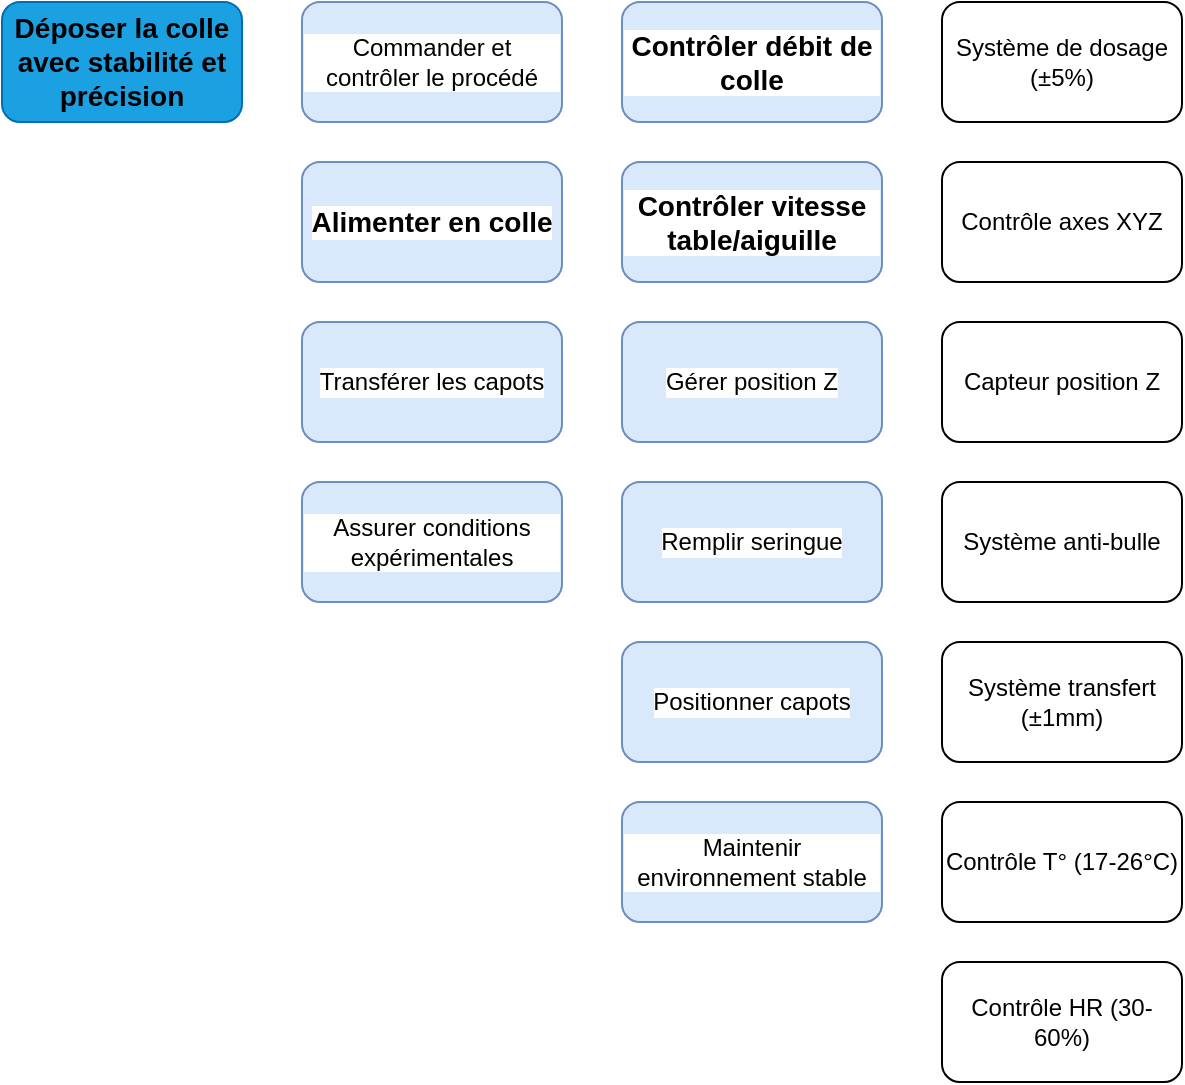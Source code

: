 <mxfile version="26.0.10">
  <diagram name="Page-1" id="QGjMv8LrLS21k3CkNhZE">
    <mxGraphModel dx="1434" dy="762" grid="1" gridSize="10" guides="1" tooltips="1" connect="1" arrows="1" fold="1" page="1" pageScale="1" pageWidth="827" pageHeight="1169" math="0" shadow="0">
      <root>
        <mxCell id="0" />
        <mxCell id="1" parent="0" />
        <mxCell id="Xr2quWgWzoAM4Jd-oPhX-1" value="&lt;span style=&quot;color: rgb(0, 0, 0); font-family: Arial, sans-serif; font-size: 14px; font-weight: 700;&quot;&gt;Déposer la colle avec stabilité et précision&lt;/span&gt;" style="rounded=1;whiteSpace=wrap;html=1;fillColor=#1ba1e2;fontColor=#ffffff;strokeColor=#006EAF;" vertex="1" parent="1">
          <mxGeometry x="100" y="270" width="120" height="60" as="geometry" />
        </mxCell>
        <mxCell id="Xr2quWgWzoAM4Jd-oPhX-2" value="&lt;span style=&quot;font-family: Arial, sans-serif; font-size: 14px; font-weight: 700;&quot;&gt;Alimenter en colle&lt;/span&gt;" style="rounded=1;whiteSpace=wrap;html=1;labelBackgroundColor=default;labelBorderColor=none;textShadow=0;fillColor=#dae8fc;strokeColor=#6c8ebf;" vertex="1" parent="1">
          <mxGeometry x="250" y="350" width="130" height="60" as="geometry" />
        </mxCell>
        <mxCell id="Xr2quWgWzoAM4Jd-oPhX-3" value="&lt;div&gt;Transférer les capots&lt;/div&gt;" style="rounded=1;whiteSpace=wrap;html=1;labelBackgroundColor=default;labelBorderColor=none;textShadow=0;fillColor=#dae8fc;strokeColor=#6c8ebf;" vertex="1" parent="1">
          <mxGeometry x="250" y="430" width="130" height="60" as="geometry" />
        </mxCell>
        <mxCell id="Xr2quWgWzoAM4Jd-oPhX-5" value="&lt;span style=&quot;font-family: Arial, sans-serif; font-size: 14px; font-weight: 700;&quot;&gt;Contrôler débit de colle&lt;/span&gt;" style="rounded=1;whiteSpace=wrap;html=1;labelBackgroundColor=default;labelBorderColor=none;textShadow=0;fillColor=#dae8fc;strokeColor=#6c8ebf;" vertex="1" parent="1">
          <mxGeometry x="410" y="270" width="130" height="60" as="geometry" />
        </mxCell>
        <mxCell id="Xr2quWgWzoAM4Jd-oPhX-6" value="&lt;span style=&quot;font-family: Arial, sans-serif; font-size: 14px; font-weight: 700;&quot;&gt;Contrôler vitesse table/aiguille&lt;/span&gt;" style="rounded=1;whiteSpace=wrap;html=1;labelBackgroundColor=default;labelBorderColor=none;textShadow=0;fillColor=#dae8fc;strokeColor=#6c8ebf;" vertex="1" parent="1">
          <mxGeometry x="410" y="350" width="130" height="60" as="geometry" />
        </mxCell>
        <mxCell id="Xr2quWgWzoAM4Jd-oPhX-7" value="Gérer position Z" style="rounded=1;whiteSpace=wrap;html=1;labelBackgroundColor=default;labelBorderColor=none;textShadow=0;fillColor=#dae8fc;strokeColor=#6c8ebf;" vertex="1" parent="1">
          <mxGeometry x="410" y="430" width="130" height="60" as="geometry" />
        </mxCell>
        <mxCell id="Xr2quWgWzoAM4Jd-oPhX-8" value="Remplir seringue" style="rounded=1;whiteSpace=wrap;html=1;labelBackgroundColor=default;labelBorderColor=none;textShadow=0;fillColor=#dae8fc;strokeColor=#6c8ebf;" vertex="1" parent="1">
          <mxGeometry x="410" y="510" width="130" height="60" as="geometry" />
        </mxCell>
        <mxCell id="Xr2quWgWzoAM4Jd-oPhX-11" value="Commander et contrôler le procédé" style="rounded=1;whiteSpace=wrap;html=1;labelBackgroundColor=default;labelBorderColor=none;textShadow=0;fillColor=#dae8fc;strokeColor=#6c8ebf;" vertex="1" parent="1">
          <mxGeometry x="250" y="270" width="130" height="60" as="geometry" />
        </mxCell>
        <mxCell id="Xr2quWgWzoAM4Jd-oPhX-12" value="&lt;div&gt;Assurer conditions expérimentales&lt;/div&gt;" style="rounded=1;whiteSpace=wrap;html=1;labelBackgroundColor=default;labelBorderColor=none;textShadow=0;fillColor=#dae8fc;strokeColor=#6c8ebf;" vertex="1" parent="1">
          <mxGeometry x="250" y="510" width="130" height="60" as="geometry" />
        </mxCell>
        <mxCell id="Xr2quWgWzoAM4Jd-oPhX-13" value="Positionner capots" style="rounded=1;whiteSpace=wrap;html=1;labelBackgroundColor=default;labelBorderColor=none;textShadow=0;fillColor=#dae8fc;strokeColor=#6c8ebf;" vertex="1" parent="1">
          <mxGeometry x="410" y="590" width="130" height="60" as="geometry" />
        </mxCell>
        <mxCell id="Xr2quWgWzoAM4Jd-oPhX-14" value="Maintenir environnement stable" style="rounded=1;whiteSpace=wrap;html=1;labelBackgroundColor=default;labelBorderColor=none;textShadow=0;fillColor=#dae8fc;strokeColor=#6c8ebf;" vertex="1" parent="1">
          <mxGeometry x="410" y="670" width="130" height="60" as="geometry" />
        </mxCell>
        <mxCell id="Xr2quWgWzoAM4Jd-oPhX-15" value="Système de dosage (±5%)" style="rounded=1;whiteSpace=wrap;html=1;" vertex="1" parent="1">
          <mxGeometry x="570" y="270" width="120" height="60" as="geometry" />
        </mxCell>
        <mxCell id="Xr2quWgWzoAM4Jd-oPhX-16" value="Contrôle axes XYZ" style="rounded=1;whiteSpace=wrap;html=1;" vertex="1" parent="1">
          <mxGeometry x="570" y="350" width="120" height="60" as="geometry" />
        </mxCell>
        <mxCell id="Xr2quWgWzoAM4Jd-oPhX-17" value="Capteur position Z" style="rounded=1;whiteSpace=wrap;html=1;" vertex="1" parent="1">
          <mxGeometry x="570" y="430" width="120" height="60" as="geometry" />
        </mxCell>
        <mxCell id="Xr2quWgWzoAM4Jd-oPhX-18" value="Système anti-bulle" style="rounded=1;whiteSpace=wrap;html=1;" vertex="1" parent="1">
          <mxGeometry x="570" y="510" width="120" height="60" as="geometry" />
        </mxCell>
        <mxCell id="Xr2quWgWzoAM4Jd-oPhX-19" value="Système transfert (±1mm)" style="rounded=1;whiteSpace=wrap;html=1;" vertex="1" parent="1">
          <mxGeometry x="570" y="590" width="120" height="60" as="geometry" />
        </mxCell>
        <mxCell id="Xr2quWgWzoAM4Jd-oPhX-20" value="Contrôle T° (17-26°C)" style="rounded=1;whiteSpace=wrap;html=1;" vertex="1" parent="1">
          <mxGeometry x="570" y="670" width="120" height="60" as="geometry" />
        </mxCell>
        <mxCell id="Xr2quWgWzoAM4Jd-oPhX-21" value="Contrôle HR (30-60%)" style="rounded=1;whiteSpace=wrap;html=1;" vertex="1" parent="1">
          <mxGeometry x="570" y="750" width="120" height="60" as="geometry" />
        </mxCell>
      </root>
    </mxGraphModel>
  </diagram>
</mxfile>

